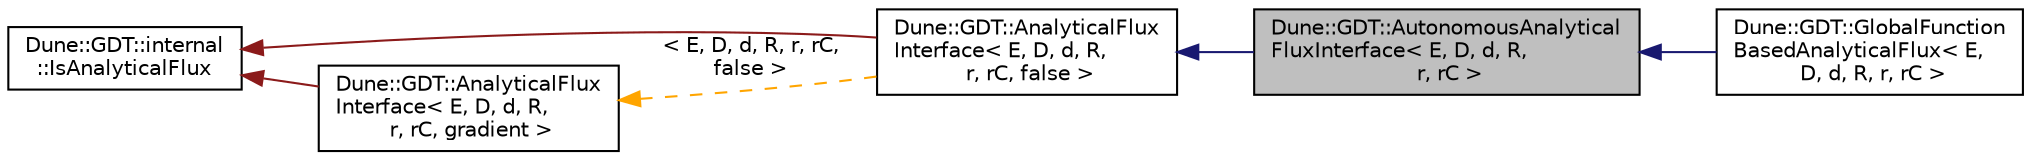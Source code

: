 digraph "Dune::GDT::AutonomousAnalyticalFluxInterface&lt; E, D, d, R, r, rC &gt;"
{
  edge [fontname="Helvetica",fontsize="10",labelfontname="Helvetica",labelfontsize="10"];
  node [fontname="Helvetica",fontsize="10",shape=record];
  rankdir="LR";
  Node1 [label="Dune::GDT::AutonomousAnalytical\lFluxInterface\< E, D, d, R,\l r, rC \>",height=0.2,width=0.4,color="black", fillcolor="grey75", style="filled", fontcolor="black"];
  Node2 -> Node1 [dir="back",color="midnightblue",fontsize="10",style="solid",fontname="Helvetica"];
  Node2 [label="Dune::GDT::AnalyticalFlux\lInterface\< E, D, d, R,\l r, rC, false \>",height=0.2,width=0.4,color="black", fillcolor="white", style="filled",URL="$a00023.html"];
  Node3 -> Node2 [dir="back",color="firebrick4",fontsize="10",style="solid",fontname="Helvetica"];
  Node3 [label="Dune::GDT::internal\l::IsAnalyticalFlux",height=0.2,width=0.4,color="black", fillcolor="white", style="filled",URL="$a00210.html"];
  Node4 -> Node2 [dir="back",color="orange",fontsize="10",style="dashed",label=" \< E, D, d, R, r, rC,\l false \>" ,fontname="Helvetica"];
  Node4 [label="Dune::GDT::AnalyticalFlux\lInterface\< E, D, d, R,\l r, rC, gradient \>",height=0.2,width=0.4,color="black", fillcolor="white", style="filled",URL="$a00023.html"];
  Node3 -> Node4 [dir="back",color="firebrick4",fontsize="10",style="solid",fontname="Helvetica"];
  Node1 -> Node5 [dir="back",color="midnightblue",fontsize="10",style="solid",fontname="Helvetica"];
  Node5 [label="Dune::GDT::GlobalFunction\lBasedAnalyticalFlux\< E,\l D, d, R, r, rC \>",height=0.2,width=0.4,color="black", fillcolor="white", style="filled",URL="$a00143.html"];
}
